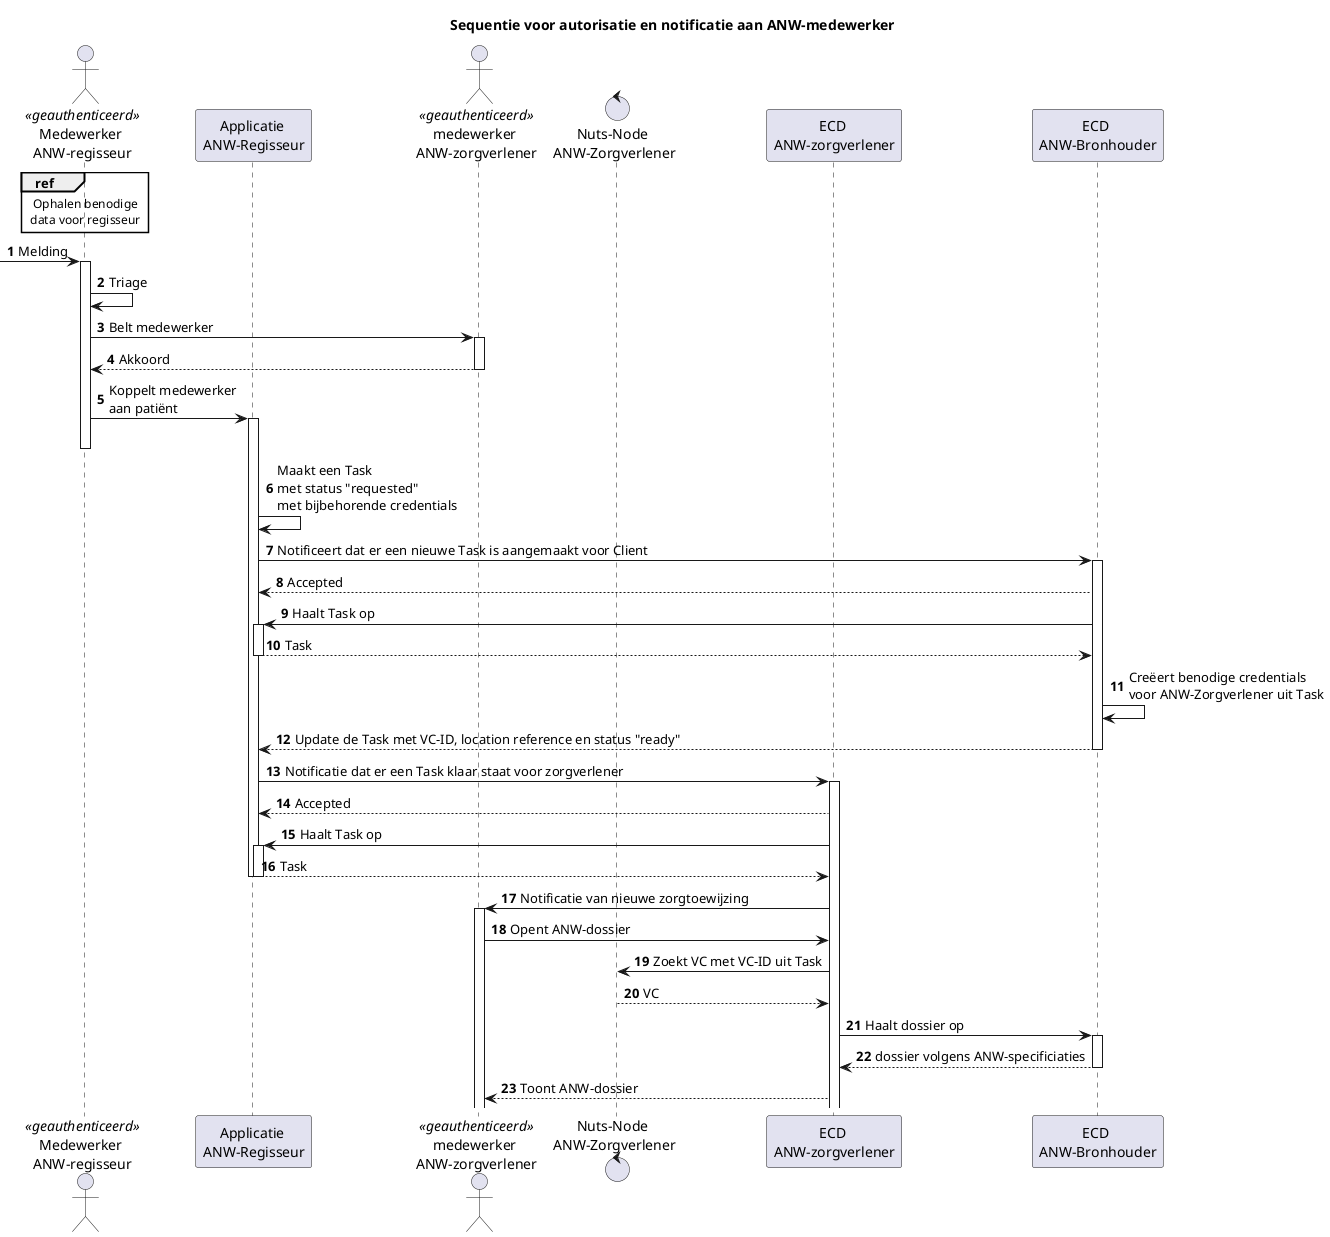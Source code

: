 @startuml
'https://plantuml.com/sequence-diagram

title Sequentie voor autorisatie en notificatie aan ANW-medewerker

autonumber
actor ZMWANW as "Medewerker \nANW-regisseur"<<geauthenticeerd>>
participant ANWSystem as "Applicatie \nANW-Regisseur"
actor ANWEmpl as "medewerker \nANW-zorgverlener"<<geauthenticeerd>>
control nNodeB as "Nuts-Node \nANW-Zorgverlener"
participant VVTA as "ECD \nANW-zorgverlener"
participant VVTB as "ECD \nANW-Bronhouder"

ref over ZMWANW:Ophalen benodige\ndata voor regisseur
-> ZMWANW ++: Melding
ZMWANW -> ZMWANW: Triage
ZMWANW -> ANWEmpl ++: Belt medewerker
return Akkoord
ZMWANW -> ANWSystem++: Koppelt medewerker\naan patiënt
ZMWANW --
ANWSystem -> ANWSystem : Maakt een Task \nmet status "requested" \nmet bijbehorende credentials
ANWSystem -> VVTB++: Notificeert dat er een nieuwe Task is aangemaakt voor Client
VVTB --> ANWSystem: Accepted
VVTB -> ANWSystem ++: Haalt Task op
ANWSystem --> VVTB: Task
ANWSystem --
VVTB -> VVTB: Creëert benodige credentials \nvoor ANW-Zorgverlener uit Task
VVTB --> ANWSystem --: Update de Task met VC-ID, location reference en status "ready"
ANWSystem -> VVTA ++: Notificatie dat er een Task klaar staat voor zorgverlener
VVTA --> ANWSystem: Accepted
VVTA -> ANWSystem ++: Haalt Task op
ANWSystem --> VVTA: Task
ANWSystem --
ANWSystem --
VVTA -> ANWEmpl ++: Notificatie van nieuwe zorgtoewijzing

ANWEmpl -> VVTA: Opent ANW-dossier
VVTA -> nNodeB: Zoekt VC met VC-ID uit Task
nNodeB --> VVTA: VC
VVTA -> VVTB ++: Haalt dossier op
return dossier volgens ANW-specificiaties
VVTA --> ANWEmpl: Toont ANW-dossier

@enduml